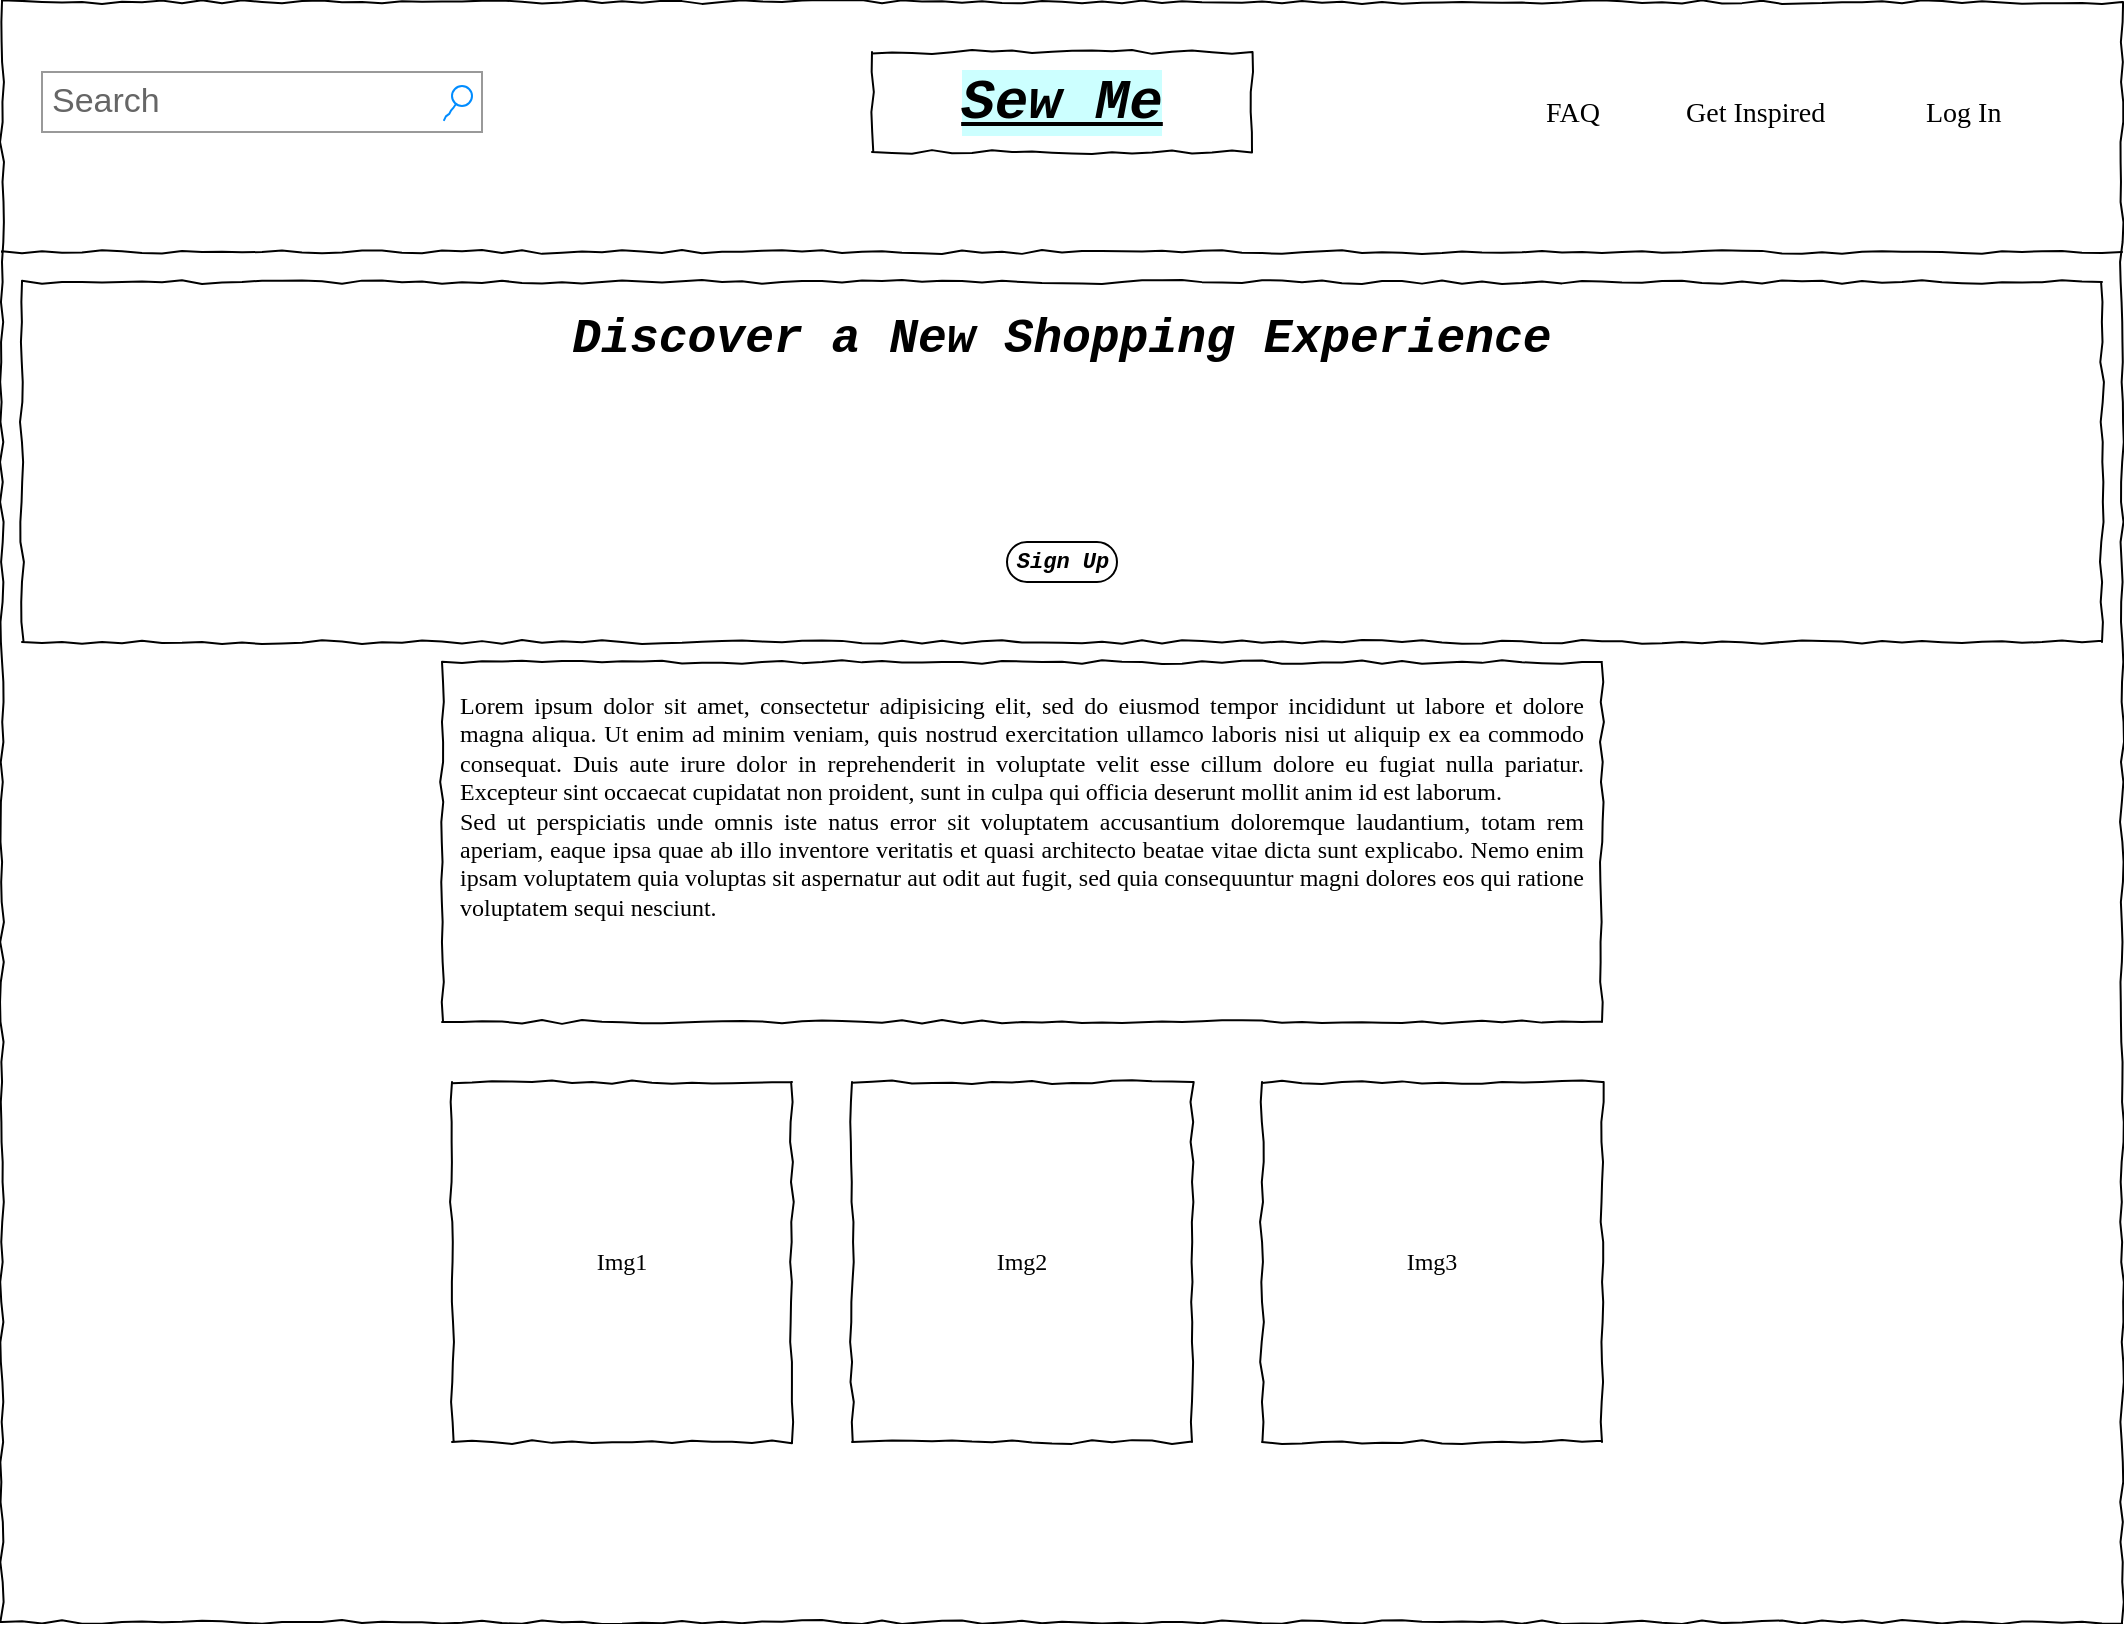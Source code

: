 <mxfile version="14.2.9" type="github" pages="4">
  <diagram id="ZF-j_Kfc-rWgUnqr_sys" name="Home-Page">
    <mxGraphModel dx="1186" dy="530" grid="1" gridSize="10" guides="1" tooltips="1" connect="1" arrows="1" fold="1" page="1" pageScale="1" pageWidth="850" pageHeight="1100" math="0" shadow="0">
      <root>
        <mxCell id="h0NclJYZKfTawZEcLkxr-0" />
        <mxCell id="h0NclJYZKfTawZEcLkxr-1" parent="h0NclJYZKfTawZEcLkxr-0" />
        <mxCell id="wjpB9X4ulBl3ossLOCH--38" value="" style="whiteSpace=wrap;html=1;rounded=0;shadow=0;labelBackgroundColor=none;strokeColor=#000000;strokeWidth=1;fillColor=none;fontFamily=Verdana;fontSize=12;fontColor=#000000;align=center;comic=1;" vertex="1" parent="h0NclJYZKfTawZEcLkxr-1">
          <mxGeometry x="30" y="30" width="1060" height="810" as="geometry" />
        </mxCell>
        <mxCell id="wjpB9X4ulBl3ossLOCH--39" value="Sew Me" style="whiteSpace=wrap;html=1;rounded=0;shadow=0;labelBackgroundColor=#CCFFFF;strokeWidth=1;fontFamily=Courier New;fontSize=28;align=center;comic=1;fontStyle=7" vertex="1" parent="h0NclJYZKfTawZEcLkxr-1">
          <mxGeometry x="465" y="55" width="190" height="50" as="geometry" />
        </mxCell>
        <mxCell id="wjpB9X4ulBl3ossLOCH--40" value="Search" style="strokeWidth=1;shadow=0;dashed=0;align=center;html=1;shape=mxgraph.mockup.forms.searchBox;strokeColor=#999999;mainText=;strokeColor2=#008cff;fontColor=#666666;fontSize=17;align=left;spacingLeft=3;rounded=0;labelBackgroundColor=none;comic=1;" vertex="1" parent="h0NclJYZKfTawZEcLkxr-1">
          <mxGeometry x="50" y="65" width="220" height="30" as="geometry" />
        </mxCell>
        <mxCell id="wjpB9X4ulBl3ossLOCH--41" value="Log In" style="text;html=1;points=[];align=left;verticalAlign=top;spacingTop=-4;fontSize=14;fontFamily=Verdana" vertex="1" parent="h0NclJYZKfTawZEcLkxr-1">
          <mxGeometry x="990" y="75" width="60" height="20" as="geometry" />
        </mxCell>
        <mxCell id="wjpB9X4ulBl3ossLOCH--42" value="Get Inspired" style="text;html=1;points=[];align=left;verticalAlign=top;spacingTop=-4;fontSize=14;fontFamily=Verdana" vertex="1" parent="h0NclJYZKfTawZEcLkxr-1">
          <mxGeometry x="870" y="75" width="60" height="20" as="geometry" />
        </mxCell>
        <mxCell id="wjpB9X4ulBl3ossLOCH--44" value="" style="line;strokeWidth=1;html=1;rounded=0;shadow=0;labelBackgroundColor=none;fillColor=none;fontFamily=Verdana;fontSize=14;fontColor=#000000;align=center;comic=1;" vertex="1" parent="h0NclJYZKfTawZEcLkxr-1">
          <mxGeometry x="30" y="150" width="1060" height="10" as="geometry" />
        </mxCell>
        <mxCell id="wjpB9X4ulBl3ossLOCH--50" value="&lt;div style=&quot;text-align: justify&quot;&gt;&lt;span&gt;Lorem ipsum dolor sit amet, consectetur adipisicing elit, sed do eiusmod tempor incididunt ut labore et dolore magna aliqua. Ut enim ad minim veniam, quis nostrud exercitation ullamco laboris nisi ut aliquip ex ea commodo consequat. Duis aute irure dolor in reprehenderit in voluptate velit esse cillum dolore eu fugiat nulla pariatur. Excepteur sint occaecat cupidatat non proident, sunt in culpa qui officia deserunt mollit anim id est laborum.&lt;/span&gt;&lt;/div&gt;&lt;div style=&quot;text-align: justify&quot;&gt;&lt;span&gt;Sed ut perspiciatis unde omnis iste natus error sit voluptatem accusantium doloremque laudantium, totam rem aperiam, eaque ipsa quae ab illo inventore veritatis et quasi architecto beatae vitae dicta sunt explicabo. Nemo enim ipsam voluptatem quia voluptas sit aspernatur aut odit aut fugit, sed quia consequuntur magni dolores eos qui ratione voluptatem sequi nesciunt.&amp;nbsp;&lt;/span&gt;&lt;/div&gt;" style="whiteSpace=wrap;html=1;rounded=0;shadow=0;labelBackgroundColor=none;strokeWidth=1;fillColor=none;fontFamily=Verdana;fontSize=12;align=center;verticalAlign=top;spacing=10;comic=1;" vertex="1" parent="h0NclJYZKfTawZEcLkxr-1">
          <mxGeometry x="250" y="360" width="580" height="180" as="geometry" />
        </mxCell>
        <mxCell id="wjpB9X4ulBl3ossLOCH--53" value="Img1" style="whiteSpace=wrap;html=1;rounded=0;shadow=0;labelBackgroundColor=none;strokeWidth=1;fillColor=none;fontFamily=Verdana;fontSize=12;align=center;comic=1;" vertex="1" parent="h0NclJYZKfTawZEcLkxr-1">
          <mxGeometry x="255" y="570" width="170" height="180" as="geometry" />
        </mxCell>
        <mxCell id="5ONEdWV0JbBe8F0KcMtm-0" value="&lt;div style=&quot;text-align: justify; font-size: 24px;&quot;&gt;Discover a New Shopping Experience&lt;/div&gt;" style="whiteSpace=wrap;html=1;rounded=0;shadow=0;labelBackgroundColor=none;strokeWidth=1;fillColor=none;fontFamily=Courier New;fontSize=24;align=center;verticalAlign=top;spacing=10;comic=1;fontStyle=3" vertex="1" parent="h0NclJYZKfTawZEcLkxr-1">
          <mxGeometry x="40" y="170" width="1040" height="180" as="geometry" />
        </mxCell>
        <mxCell id="5ONEdWV0JbBe8F0KcMtm-2" value="Sign Up" style="strokeWidth=1;shadow=0;dashed=0;align=center;html=1;shape=mxgraph.mockup.buttons.button;mainText=;buttonStyle=round;fontSize=11;fontStyle=3;whiteSpace=wrap;rounded=0;sketch=0;fontFamily=Courier New;" vertex="1" parent="h0NclJYZKfTawZEcLkxr-1">
          <mxGeometry x="532.5" y="300" width="55" height="20" as="geometry" />
        </mxCell>
        <mxCell id="5ONEdWV0JbBe8F0KcMtm-3" value="Img2" style="whiteSpace=wrap;html=1;rounded=0;shadow=0;labelBackgroundColor=none;strokeWidth=1;fillColor=none;fontFamily=Verdana;fontSize=12;align=center;comic=1;" vertex="1" parent="h0NclJYZKfTawZEcLkxr-1">
          <mxGeometry x="455" y="570" width="170" height="180" as="geometry" />
        </mxCell>
        <mxCell id="5ONEdWV0JbBe8F0KcMtm-4" value="Img3" style="whiteSpace=wrap;html=1;rounded=0;shadow=0;labelBackgroundColor=none;strokeWidth=1;fillColor=none;fontFamily=Verdana;fontSize=12;align=center;comic=1;" vertex="1" parent="h0NclJYZKfTawZEcLkxr-1">
          <mxGeometry x="660" y="570" width="170" height="180" as="geometry" />
        </mxCell>
        <mxCell id="5ONEdWV0JbBe8F0KcMtm-6" value="FAQ" style="text;html=1;points=[];align=left;verticalAlign=top;spacingTop=-4;fontSize=14;fontFamily=Verdana" vertex="1" parent="h0NclJYZKfTawZEcLkxr-1">
          <mxGeometry x="800" y="75" width="60" height="20" as="geometry" />
        </mxCell>
      </root>
    </mxGraphModel>
  </diagram>
  <diagram name="Tailor-Me" id="03018318-947c-dd8e-b7a3-06fadd420f32">
    <mxGraphModel dx="1186" dy="530" grid="1" gridSize="10" guides="1" tooltips="1" connect="1" arrows="1" fold="1" page="1" pageScale="1" pageWidth="1100" pageHeight="850" background="#ffffff" math="0" shadow="0">
      <root>
        <mxCell id="0" />
        <mxCell id="1" parent="0" />
        <mxCell id="677b7b8949515195-1" value="" style="whiteSpace=wrap;html=1;rounded=0;shadow=0;labelBackgroundColor=none;strokeColor=#000000;strokeWidth=1;fillColor=none;fontFamily=Verdana;fontSize=12;fontColor=#000000;align=center;comic=1;" parent="1" vertex="1">
          <mxGeometry x="20" y="20" width="1060" height="810" as="geometry" />
        </mxCell>
        <mxCell id="677b7b8949515195-2" value="Sew Me" style="whiteSpace=wrap;html=1;rounded=0;shadow=0;labelBackgroundColor=#CCFFFF;strokeWidth=1;fontFamily=Courier New;fontSize=28;align=center;comic=1;fontStyle=7" parent="1" vertex="1">
          <mxGeometry x="455" y="45" width="190" height="50" as="geometry" />
        </mxCell>
        <mxCell id="677b7b8949515195-3" value="Search" style="strokeWidth=1;shadow=0;dashed=0;align=center;html=1;shape=mxgraph.mockup.forms.searchBox;strokeColor=#999999;mainText=;strokeColor2=#008cff;fontColor=#666666;fontSize=17;align=left;spacingLeft=3;rounded=0;labelBackgroundColor=none;comic=1;" parent="1" vertex="1">
          <mxGeometry x="40" y="55" width="220" height="30" as="geometry" />
        </mxCell>
        <mxCell id="677b7b8949515195-6" value="Sign Up" style="text;html=1;points=[];align=left;verticalAlign=top;spacingTop=-4;fontSize=14;fontFamily=Verdana" parent="1" vertex="1">
          <mxGeometry x="960" y="65" width="60" height="20" as="geometry" />
        </mxCell>
        <mxCell id="677b7b8949515195-8" value="" style="whiteSpace=wrap;html=1;rounded=0;shadow=0;labelBackgroundColor=none;strokeWidth=1;fillColor=none;fontFamily=Verdana;fontSize=12;align=center;comic=1;" parent="1" vertex="1">
          <mxGeometry x="30" y="230" width="200" height="590" as="geometry" />
        </mxCell>
        <mxCell id="677b7b8949515195-9" value="" style="line;strokeWidth=1;html=1;rounded=0;shadow=0;labelBackgroundColor=none;fillColor=none;fontFamily=Verdana;fontSize=14;fontColor=#000000;align=center;comic=1;" parent="1" vertex="1">
          <mxGeometry x="20" y="140" width="1060" height="10" as="geometry" />
        </mxCell>
        <mxCell id="677b7b8949515195-10" value="" style="whiteSpace=wrap;html=1;rounded=0;shadow=0;labelBackgroundColor=none;strokeWidth=1;fillColor=none;fontFamily=Verdana;fontSize=12;align=center;comic=1;" parent="1" vertex="1">
          <mxGeometry x="30" y="160" width="1040" height="50" as="geometry" />
        </mxCell>
        <mxCell id="677b7b8949515195-11" value="Jacket" style="text;html=1;points=[];align=left;verticalAlign=top;spacingTop=-4;fontSize=14;fontFamily=Verdana" parent="1" vertex="1">
          <mxGeometry x="60" y="175" width="60" height="20" as="geometry" />
        </mxCell>
        <mxCell id="677b7b8949515195-12" value="Shirt" style="text;html=1;points=[];align=left;verticalAlign=top;spacingTop=-4;fontSize=14;fontFamily=Verdana" parent="1" vertex="1">
          <mxGeometry x="200" y="175" width="60" height="20" as="geometry" />
        </mxCell>
        <mxCell id="677b7b8949515195-13" value="Pants" style="text;html=1;points=[];align=left;verticalAlign=top;spacingTop=-4;fontSize=14;fontFamily=Verdana" parent="1" vertex="1">
          <mxGeometry x="350" y="175" width="60" height="20" as="geometry" />
        </mxCell>
        <mxCell id="677b7b8949515195-14" value="Skirt" style="text;html=1;points=[];align=left;verticalAlign=top;spacingTop=-4;fontSize=14;fontFamily=Verdana" parent="1" vertex="1">
          <mxGeometry x="510" y="175" width="60" height="20" as="geometry" />
        </mxCell>
        <mxCell id="677b7b8949515195-15" value="&lt;div style=&quot;text-align: justify&quot;&gt;&lt;span&gt;Lorem ipsum dolor sit amet, consectetur adipisicing elit, sed do eiusmod tempor incididunt ut labore et dolore magna aliqua. Ut enim ad minim veniam, quis nostrud exercitation ullamco laboris nisi ut aliquip ex ea commodo consequat. Duis aute irure dolor in reprehenderit in voluptate velit esse cillum dolore eu fugiat nulla pariatur. Excepteur sint occaecat cupidatat non proident, sunt in culpa qui officia deserunt mollit anim id est laborum.&lt;/span&gt;&lt;/div&gt;&lt;div style=&quot;text-align: justify&quot;&gt;&lt;span&gt;Sed ut perspiciatis unde omnis iste natus error sit voluptatem accusantium doloremque laudantium, totam rem aperiam, eaque ipsa quae ab illo inventore veritatis et quasi architecto beatae vitae dicta sunt explicabo. Nemo enim ipsam voluptatem quia voluptas sit aspernatur aut odit aut fugit, sed quia consequuntur magni dolores eos qui ratione voluptatem sequi nesciunt.&amp;nbsp;&lt;/span&gt;&lt;/div&gt;" style="whiteSpace=wrap;html=1;rounded=0;shadow=0;labelBackgroundColor=none;strokeWidth=1;fillColor=none;fontFamily=Verdana;fontSize=12;align=center;verticalAlign=top;spacing=10;comic=1;" parent="1" vertex="1">
          <mxGeometry x="250" y="640" width="580" height="180" as="geometry" />
        </mxCell>
        <mxCell id="677b7b8949515195-16" value="" style="shape=umlActor;verticalLabelPosition=bottom;verticalAlign=top;html=1;outlineConnect=0;shadow=0;dashed=0;fontFamily=Verdana;fontSize=14;fontColor=#000000;align=center;strokeColor=#999999;strokeWidth=1;fillColor=#ffffff;comic=1;" parent="1" vertex="1">
          <mxGeometry x="425" y="265" width="220" height="330" as="geometry" />
        </mxCell>
        <mxCell id="677b7b8949515195-25" value="" style="whiteSpace=wrap;html=1;rounded=0;shadow=0;labelBackgroundColor=none;strokeWidth=1;fillColor=none;fontFamily=Verdana;fontSize=12;align=center;comic=1;" parent="1" vertex="1">
          <mxGeometry x="840" y="230" width="230" height="400" as="geometry" />
        </mxCell>
        <mxCell id="677b7b8949515195-26" value="" style="whiteSpace=wrap;html=1;rounded=0;shadow=0;labelBackgroundColor=none;strokeWidth=1;fillColor=none;fontFamily=Verdana;fontSize=12;align=center;comic=1;" parent="1" vertex="1">
          <mxGeometry x="840" y="640" width="230" height="180" as="geometry" />
        </mxCell>
        <mxCell id="677b7b8949515195-27" value="Pattern" style="text;html=1;points=[];align=left;verticalAlign=top;spacingTop=-4;fontSize=14;fontFamily=Courier New;fontStyle=3" parent="1" vertex="1">
          <mxGeometry x="40" y="250" width="170" height="20" as="geometry" />
        </mxCell>
        <mxCell id="677b7b8949515195-28" value="Pattern Description 1" style="text;html=1;points=[];align=left;verticalAlign=top;spacingTop=-4;fontSize=14;fontFamily=Courier New;fontStyle=2" parent="1" vertex="1">
          <mxGeometry x="40" y="286" width="170" height="20" as="geometry" />
        </mxCell>
        <mxCell id="677b7b8949515195-29" value="Pattern Description 2" style="text;html=1;points=[];align=left;verticalAlign=top;spacingTop=-4;fontSize=14;fontFamily=Courier New;fontStyle=2" parent="1" vertex="1">
          <mxGeometry x="40" y="321" width="170" height="20" as="geometry" />
        </mxCell>
        <mxCell id="677b7b8949515195-30" value="Pattern Description 3" style="text;html=1;points=[];align=left;verticalAlign=top;spacingTop=-4;fontSize=14;fontFamily=Courier New;fontStyle=2" parent="1" vertex="1">
          <mxGeometry x="40" y="357" width="170" height="20" as="geometry" />
        </mxCell>
        <mxCell id="677b7b8949515195-31" value="Pattern Description 6" style="text;html=1;points=[];align=left;verticalAlign=top;spacingTop=-4;fontSize=14;fontFamily=Courier New;fontStyle=2" parent="1" vertex="1">
          <mxGeometry x="40" y="464" width="170" height="20" as="geometry" />
        </mxCell>
        <mxCell id="677b7b8949515195-32" value="Pattern Description 7" style="text;html=1;points=[];align=left;verticalAlign=top;spacingTop=-4;fontSize=14;fontFamily=Courier New;fontStyle=2" parent="1" vertex="1">
          <mxGeometry x="40" y="500" width="170" height="20" as="geometry" />
        </mxCell>
        <mxCell id="677b7b8949515195-33" value="Pattern Description 8" style="text;html=1;points=[];align=left;verticalAlign=top;spacingTop=-4;fontSize=14;fontFamily=Courier New;fontStyle=2" parent="1" vertex="1">
          <mxGeometry x="40" y="536" width="170" height="20" as="geometry" />
        </mxCell>
        <mxCell id="677b7b8949515195-34" value="Pattern Description 9" style="text;html=1;points=[];align=left;verticalAlign=top;spacingTop=-4;fontSize=14;fontFamily=Courier New;fontStyle=2" parent="1" vertex="1">
          <mxGeometry x="40" y="571" width="170" height="20" as="geometry" />
        </mxCell>
        <mxCell id="677b7b8949515195-35" value="Pattern Description 10" style="text;html=1;points=[];align=left;verticalAlign=top;spacingTop=-4;fontSize=14;fontFamily=Courier New;fontStyle=2" parent="1" vertex="1">
          <mxGeometry x="40" y="607" width="170" height="20" as="geometry" />
        </mxCell>
        <mxCell id="677b7b8949515195-39" value="Pattern Description 4" style="text;html=1;points=[];align=left;verticalAlign=top;spacingTop=-4;fontSize=14;fontFamily=Courier New;fontStyle=2" parent="1" vertex="1">
          <mxGeometry x="40" y="393" width="170" height="20" as="geometry" />
        </mxCell>
        <mxCell id="677b7b8949515195-40" value="Pattern Description 5" style="text;html=1;points=[];align=left;verticalAlign=top;spacingTop=-4;fontSize=14;fontFamily=Courier New;fontStyle=2" parent="1" vertex="1">
          <mxGeometry x="40" y="429" width="170" height="20" as="geometry" />
        </mxCell>
        <mxCell id="677b7b8949515195-42" value="External Links" style="text;html=1;points=[];align=left;verticalAlign=top;spacingTop=-4;fontSize=14;fontFamily=Verdana" parent="1" vertex="1">
          <mxGeometry x="860" y="653" width="170" height="20" as="geometry" />
        </mxCell>
        <mxCell id="677b7b8949515195-44" value="Fabric" style="text;html=1;points=[];align=left;verticalAlign=top;spacingTop=-4;fontSize=14;fontFamily=Courier New;fontStyle=3" parent="1" vertex="1">
          <mxGeometry x="860" y="250" width="170" height="20" as="geometry" />
        </mxCell>
        <mxCell id="677b7b8949515195-45" value="Fabric Description 1" style="text;html=1;points=[];align=left;verticalAlign=top;spacingTop=-4;fontSize=14;fontFamily=Courier New;fontStyle=2" parent="1" vertex="1">
          <mxGeometry x="860" y="285" width="170" height="20" as="geometry" />
        </mxCell>
        <mxCell id="677b7b8949515195-46" value="Fabric Description 2" style="text;html=1;points=[];align=left;verticalAlign=middle;spacingTop=-4;fontSize=14;fontFamily=Courier New;fontStyle=2" parent="1" vertex="1">
          <mxGeometry x="860" y="330" width="170" height="20" as="geometry" />
        </mxCell>
        <mxCell id="677b7b8949515195-47" value="Fabric Description 3" style="text;html=1;points=[];align=left;verticalAlign=top;spacingTop=-4;fontSize=14;fontFamily=Courier New;fontStyle=2" parent="1" vertex="1">
          <mxGeometry x="860" y="370" width="170" height="20" as="geometry" />
        </mxCell>
        <mxCell id="677b7b8949515195-48" value="Fabric Description 4" style="text;html=1;points=[];align=left;verticalAlign=top;spacingTop=-4;fontSize=14;fontFamily=Courier New;fontStyle=2" parent="1" vertex="1">
          <mxGeometry x="860" y="405" width="170" height="20" as="geometry" />
        </mxCell>
        <mxCell id="677b7b8949515195-49" value="Fabric Description 5" style="text;html=1;points=[];align=left;verticalAlign=top;spacingTop=-4;fontSize=14;fontFamily=Courier New;fontStyle=2" parent="1" vertex="1">
          <mxGeometry x="860" y="449" width="170" height="20" as="geometry" />
        </mxCell>
        <mxCell id="9mEfQK3KUCxlQ8aSokPq-3" value="Dress" style="text;html=1;points=[];align=left;verticalAlign=top;spacingTop=-4;fontSize=14;fontFamily=Verdana" vertex="1" parent="1">
          <mxGeometry x="680" y="175" width="60" height="20" as="geometry" />
        </mxCell>
        <mxCell id="9mEfQK3KUCxlQ8aSokPq-4" value="Coat" style="text;html=1;points=[];align=left;verticalAlign=top;spacingTop=-4;fontSize=14;fontFamily=Verdana" vertex="1" parent="1">
          <mxGeometry x="850" y="175" width="60" height="20" as="geometry" />
        </mxCell>
        <mxCell id="9mEfQK3KUCxlQ8aSokPq-5" value="Suit" style="text;html=1;points=[];align=left;verticalAlign=top;spacingTop=-4;fontSize=14;fontFamily=Verdana" vertex="1" parent="1">
          <mxGeometry x="980" y="175" width="60" height="20" as="geometry" />
        </mxCell>
        <mxCell id="XMO0qLx3HE3vHJtWGLaU-1" value="" style="verticalLabelPosition=bottom;shadow=0;dashed=0;align=center;html=1;verticalAlign=top;strokeWidth=1;shape=mxgraph.mockup.misc.shoppingCart;strokeColor=#999999;rounded=0;sketch=0;fillColor=#21C0A5;fontColor=#5C5C5C;" vertex="1" parent="1">
          <mxGeometry x="800" y="65" width="20" height="20" as="geometry" />
        </mxCell>
        <mxCell id="NotRTZcVEE9be6VRe8nx-1" value="" style="verticalLabelPosition=bottom;shadow=0;dashed=0;align=center;html=1;verticalAlign=top;strokeWidth=1;shape=mxgraph.mockup.containers.userFemale;strokeColor2=#008cff;rounded=0;sketch=0;" vertex="1" parent="1">
          <mxGeometry x="880" y="45" width="50" height="50" as="geometry" />
        </mxCell>
      </root>
    </mxGraphModel>
  </diagram>
  <diagram id="qUBOpCEq9h2B_eSwjFIW" name="Add-To-Cart">
    <mxGraphModel dx="1186" dy="530" grid="1" gridSize="10" guides="1" tooltips="1" connect="1" arrows="1" fold="1" page="1" pageScale="1" pageWidth="850" pageHeight="1100" math="0" shadow="0">
      <root>
        <mxCell id="qmzfm-Hbsrc31AAW3Ivz-0" />
        <mxCell id="qmzfm-Hbsrc31AAW3Ivz-1" parent="qmzfm-Hbsrc31AAW3Ivz-0" />
        <mxCell id="-jwKYOR1kxbknsJQBqWC-0" value="" style="whiteSpace=wrap;html=1;rounded=0;shadow=0;labelBackgroundColor=none;strokeColor=#000000;strokeWidth=1;fillColor=none;fontFamily=Verdana;fontSize=12;fontColor=#000000;align=center;comic=1;" vertex="1" parent="qmzfm-Hbsrc31AAW3Ivz-1">
          <mxGeometry x="20" y="30" width="1060" height="810" as="geometry" />
        </mxCell>
        <mxCell id="-jwKYOR1kxbknsJQBqWC-1" value="Sew Me" style="whiteSpace=wrap;html=1;rounded=0;shadow=0;labelBackgroundColor=none;strokeWidth=1;fontFamily=Courier New;fontSize=28;align=center;comic=1;fontStyle=7;fillColor=#b0e3e6;strokeColor=#0e8088;" vertex="1" parent="qmzfm-Hbsrc31AAW3Ivz-1">
          <mxGeometry x="455" y="45" width="190" height="50" as="geometry" />
        </mxCell>
        <mxCell id="-jwKYOR1kxbknsJQBqWC-2" value="Search" style="strokeWidth=1;shadow=0;dashed=0;align=center;html=1;shape=mxgraph.mockup.forms.searchBox;strokeColor=#999999;mainText=;strokeColor2=#008cff;fontColor=#666666;fontSize=17;align=left;spacingLeft=3;rounded=0;labelBackgroundColor=none;comic=1;" vertex="1" parent="qmzfm-Hbsrc31AAW3Ivz-1">
          <mxGeometry x="40" y="55" width="220" height="30" as="geometry" />
        </mxCell>
        <mxCell id="-jwKYOR1kxbknsJQBqWC-3" value="Sign Up" style="text;html=1;points=[];align=left;verticalAlign=top;spacingTop=-4;fontSize=14;fontFamily=Verdana" vertex="1" parent="qmzfm-Hbsrc31AAW3Ivz-1">
          <mxGeometry x="960" y="65" width="60" height="20" as="geometry" />
        </mxCell>
        <mxCell id="-jwKYOR1kxbknsJQBqWC-5" value="" style="line;strokeWidth=1;html=1;rounded=0;shadow=0;labelBackgroundColor=none;fillColor=none;fontFamily=Verdana;fontSize=14;fontColor=#000000;align=center;comic=1;" vertex="1" parent="qmzfm-Hbsrc31AAW3Ivz-1">
          <mxGeometry x="20" y="140" width="1060" height="10" as="geometry" />
        </mxCell>
        <mxCell id="-jwKYOR1kxbknsJQBqWC-6" value="" style="whiteSpace=wrap;html=1;rounded=0;shadow=0;labelBackgroundColor=none;strokeWidth=1;fillColor=none;fontFamily=Verdana;fontSize=12;align=center;comic=1;" vertex="1" parent="qmzfm-Hbsrc31AAW3Ivz-1">
          <mxGeometry x="30" y="160" width="1040" height="50" as="geometry" />
        </mxCell>
        <mxCell id="-jwKYOR1kxbknsJQBqWC-7" value="Jacket" style="text;html=1;points=[];align=left;verticalAlign=top;spacingTop=-4;fontSize=14;fontFamily=Verdana" vertex="1" parent="qmzfm-Hbsrc31AAW3Ivz-1">
          <mxGeometry x="60" y="175" width="60" height="20" as="geometry" />
        </mxCell>
        <mxCell id="-jwKYOR1kxbknsJQBqWC-8" value="Shirt" style="text;html=1;points=[];align=left;verticalAlign=top;spacingTop=-4;fontSize=14;fontFamily=Verdana" vertex="1" parent="qmzfm-Hbsrc31AAW3Ivz-1">
          <mxGeometry x="200" y="175" width="60" height="20" as="geometry" />
        </mxCell>
        <mxCell id="-jwKYOR1kxbknsJQBqWC-9" value="Pants" style="text;html=1;points=[];align=left;verticalAlign=top;spacingTop=-4;fontSize=14;fontFamily=Verdana" vertex="1" parent="qmzfm-Hbsrc31AAW3Ivz-1">
          <mxGeometry x="350" y="175" width="60" height="20" as="geometry" />
        </mxCell>
        <mxCell id="-jwKYOR1kxbknsJQBqWC-10" value="Skirt" style="text;html=1;points=[];align=left;verticalAlign=top;spacingTop=-4;fontSize=14;fontFamily=Verdana" vertex="1" parent="qmzfm-Hbsrc31AAW3Ivz-1">
          <mxGeometry x="510" y="175" width="60" height="20" as="geometry" />
        </mxCell>
        <mxCell id="-jwKYOR1kxbknsJQBqWC-11" value="&lt;div&gt;&lt;br&gt;&lt;/div&gt;" style="whiteSpace=wrap;html=1;rounded=0;shadow=0;labelBackgroundColor=none;strokeWidth=1;fillColor=none;fontFamily=Verdana;fontSize=12;align=left;verticalAlign=top;spacing=10;comic=1;" vertex="1" parent="qmzfm-Hbsrc31AAW3Ivz-1">
          <mxGeometry x="120" y="290" width="580" height="180" as="geometry" />
        </mxCell>
        <mxCell id="-jwKYOR1kxbknsJQBqWC-13" value="" style="whiteSpace=wrap;html=1;rounded=0;shadow=0;labelBackgroundColor=none;strokeWidth=1;fillColor=none;fontFamily=Verdana;fontSize=12;align=center;comic=1;" vertex="1" parent="qmzfm-Hbsrc31AAW3Ivz-1">
          <mxGeometry x="730" y="240" width="230" height="400" as="geometry" />
        </mxCell>
        <mxCell id="-jwKYOR1kxbknsJQBqWC-27" value="Order Summary" style="text;html=1;points=[];align=left;verticalAlign=top;spacingTop=-4;fontSize=14;fontFamily=Courier New;fontStyle=3" vertex="1" parent="qmzfm-Hbsrc31AAW3Ivz-1">
          <mxGeometry x="760" y="260" width="170" height="20" as="geometry" />
        </mxCell>
        <mxCell id="-jwKYOR1kxbknsJQBqWC-28" value="Subtotal&amp;nbsp; &amp;nbsp; &amp;nbsp;$55.55" style="text;html=1;points=[];align=left;verticalAlign=top;spacingTop=-4;fontSize=14;fontFamily=Courier New;fontStyle=2" vertex="1" parent="qmzfm-Hbsrc31AAW3Ivz-1">
          <mxGeometry x="750" y="295" width="170" height="20" as="geometry" />
        </mxCell>
        <mxCell id="-jwKYOR1kxbknsJQBqWC-29" value="Shipping&amp;nbsp; &amp;nbsp; &amp;nbsp; TBD" style="text;html=1;points=[];align=left;verticalAlign=middle;spacingTop=-4;fontSize=14;fontFamily=Courier New;fontStyle=2" vertex="1" parent="qmzfm-Hbsrc31AAW3Ivz-1">
          <mxGeometry x="750" y="325" width="170" height="20" as="geometry" />
        </mxCell>
        <mxCell id="-jwKYOR1kxbknsJQBqWC-30" value="Tax&amp;nbsp; &amp;nbsp; &amp;nbsp; &amp;nbsp; &amp;nbsp; &amp;nbsp;TBD" style="text;html=1;points=[];align=left;verticalAlign=top;spacingTop=-4;fontSize=14;fontFamily=Courier New;fontStyle=2" vertex="1" parent="qmzfm-Hbsrc31AAW3Ivz-1">
          <mxGeometry x="750" y="370" width="170" height="20" as="geometry" />
        </mxCell>
        <mxCell id="-jwKYOR1kxbknsJQBqWC-31" value="Estimated Total $55.55" style="text;html=1;points=[];align=left;verticalAlign=top;spacingTop=-4;fontSize=14;fontFamily=Courier New;fontStyle=3" vertex="1" parent="qmzfm-Hbsrc31AAW3Ivz-1">
          <mxGeometry x="750" y="420" width="170" height="20" as="geometry" />
        </mxCell>
        <mxCell id="-jwKYOR1kxbknsJQBqWC-33" value="Dress" style="text;html=1;points=[];align=left;verticalAlign=top;spacingTop=-4;fontSize=14;fontFamily=Verdana" vertex="1" parent="qmzfm-Hbsrc31AAW3Ivz-1">
          <mxGeometry x="680" y="175" width="60" height="20" as="geometry" />
        </mxCell>
        <mxCell id="-jwKYOR1kxbknsJQBqWC-34" value="Coat" style="text;html=1;points=[];align=left;verticalAlign=top;spacingTop=-4;fontSize=14;fontFamily=Verdana" vertex="1" parent="qmzfm-Hbsrc31AAW3Ivz-1">
          <mxGeometry x="850" y="175" width="60" height="20" as="geometry" />
        </mxCell>
        <mxCell id="-jwKYOR1kxbknsJQBqWC-35" value="Suit" style="text;html=1;points=[];align=left;verticalAlign=top;spacingTop=-4;fontSize=14;fontFamily=Verdana" vertex="1" parent="qmzfm-Hbsrc31AAW3Ivz-1">
          <mxGeometry x="980" y="175" width="60" height="20" as="geometry" />
        </mxCell>
        <mxCell id="-jwKYOR1kxbknsJQBqWC-36" value="" style="verticalLabelPosition=bottom;shadow=0;dashed=0;align=center;html=1;verticalAlign=top;strokeWidth=1;shape=mxgraph.mockup.misc.shoppingCart;strokeColor=#999999;rounded=0;sketch=0;fillColor=#21C0A5;fontColor=#5C5C5C;" vertex="1" parent="qmzfm-Hbsrc31AAW3Ivz-1">
          <mxGeometry x="800" y="65" width="20" height="20" as="geometry" />
        </mxCell>
        <mxCell id="-jwKYOR1kxbknsJQBqWC-37" value="" style="verticalLabelPosition=bottom;shadow=0;dashed=0;align=center;html=1;verticalAlign=top;strokeWidth=1;shape=mxgraph.mockup.containers.userFemale;strokeColor2=#008cff;rounded=0;sketch=0;" vertex="1" parent="qmzfm-Hbsrc31AAW3Ivz-1">
          <mxGeometry x="880" y="45" width="50" height="50" as="geometry" />
        </mxCell>
        <mxCell id="-jwKYOR1kxbknsJQBqWC-39" value="" style="line;strokeWidth=2;html=1;rounded=0;sketch=0;fillColor=#21C0A5;fontFamily=Courier New;fontSize=24;fontColor=#5C5C5C;" vertex="1" parent="qmzfm-Hbsrc31AAW3Ivz-1">
          <mxGeometry x="730" y="400" width="210" height="10" as="geometry" />
        </mxCell>
        <mxCell id="-jwKYOR1kxbknsJQBqWC-43" value="Check Out" style="strokeWidth=1;shadow=0;dashed=0;align=center;html=1;shape=mxgraph.mockup.buttons.button;mainText=;buttonStyle=round;fontSize=15;fontStyle=2;whiteSpace=wrap;rounded=0;sketch=0;fontFamily=Courier New;labelBackgroundColor=none;labelBorderColor=none;fillColor=#b0e3e6;strokeColor=#0e8088;" vertex="1" parent="qmzfm-Hbsrc31AAW3Ivz-1">
          <mxGeometry x="800" y="450" width="90" height="30" as="geometry" />
        </mxCell>
        <mxCell id="-jwKYOR1kxbknsJQBqWC-45" value="Actor" style="shape=umlActor;verticalLabelPosition=bottom;verticalAlign=top;html=1;outlineConnect=0;rounded=0;labelBackgroundColor=none;sketch=0;strokeColor=#006658;fillColor=#21C0A5;fontFamily=Courier New;fontSize=15;fontColor=#000000;" vertex="1" parent="qmzfm-Hbsrc31AAW3Ivz-1">
          <mxGeometry x="160" y="325" width="40" height="80" as="geometry" />
        </mxCell>
        <mxCell id="-jwKYOR1kxbknsJQBqWC-47" value="Pattern Description&lt;br&gt;Pattern and Fabric Measurements&lt;br&gt;" style="rounded=0;whiteSpace=wrap;html=1;labelBackgroundColor=none;sketch=0;fontFamily=Courier New;fontSize=15;align=left;" vertex="1" parent="qmzfm-Hbsrc31AAW3Ivz-1">
          <mxGeometry x="240" y="315" width="200" height="110" as="geometry" />
        </mxCell>
        <mxCell id="-jwKYOR1kxbknsJQBqWC-48" value="Cost for Garment&lt;br&gt;Quantity&lt;br&gt;Remove Button" style="rounded=0;whiteSpace=wrap;html=1;labelBackgroundColor=none;sketch=0;fontFamily=Courier New;fontSize=15;align=left;" vertex="1" parent="qmzfm-Hbsrc31AAW3Ivz-1">
          <mxGeometry x="480" y="315" width="200" height="110" as="geometry" />
        </mxCell>
        <mxCell id="-jwKYOR1kxbknsJQBqWC-49" value="Shopping Bag(count)&amp;nbsp;&amp;nbsp;" style="text;html=1;points=[];align=left;verticalAlign=top;spacingTop=-4;fontSize=18;fontFamily=Courier New;fontStyle=3" vertex="1" parent="qmzfm-Hbsrc31AAW3Ivz-1">
          <mxGeometry x="120" y="240" width="170" height="20" as="geometry" />
        </mxCell>
        <mxCell id="-jwKYOR1kxbknsJQBqWC-51" value="Continue Shopping" style="text;html=1;points=[];align=left;verticalAlign=top;spacingTop=-4;fontSize=18;fontFamily=Courier New;fontStyle=7" vertex="1" parent="qmzfm-Hbsrc31AAW3Ivz-1">
          <mxGeometry x="465" y="240" width="170" height="20" as="geometry" />
        </mxCell>
      </root>
    </mxGraphModel>
  </diagram>
  <diagram id="_bQSepzio86vJcS5kosx" name="Modals">
    <mxGraphModel dx="1186" dy="530" grid="1" gridSize="10" guides="1" tooltips="1" connect="1" arrows="1" fold="1" page="1" pageScale="1" pageWidth="850" pageHeight="1100" math="0" shadow="0">
      <root>
        <mxCell id="qqC77D9MIyHtrP8EM1w5-0" />
        <mxCell id="qqC77D9MIyHtrP8EM1w5-1" parent="qqC77D9MIyHtrP8EM1w5-0" />
        <mxCell id="qqC77D9MIyHtrP8EM1w5-2" value="&lt;meta charset=&quot;utf-8&quot;&gt;&lt;span style=&quot;&quot;&gt;&lt;/span&gt;" style="text;whiteSpace=wrap;html=1;fontSize=18;fontFamily=Courier New;" vertex="1" parent="qqC77D9MIyHtrP8EM1w5-1">
          <mxGeometry x="440" y="80" width="30" height="20" as="geometry" />
        </mxCell>
        <mxCell id="qqC77D9MIyHtrP8EM1w5-3" value="" style="whiteSpace=wrap;html=1;rounded=0;sketch=0;" vertex="1" parent="qqC77D9MIyHtrP8EM1w5-1">
          <mxGeometry x="32.5" y="50" width="760" height="290" as="geometry" />
        </mxCell>
        <mxCell id="qqC77D9MIyHtrP8EM1w5-6" value="Sign Up" style="text;html=1;strokeColor=none;fillColor=none;align=center;verticalAlign=middle;whiteSpace=wrap;rounded=0;sketch=0;" vertex="1" parent="qqC77D9MIyHtrP8EM1w5-1">
          <mxGeometry x="60" y="60" width="80" height="20" as="geometry" />
        </mxCell>
        <mxCell id="qqC77D9MIyHtrP8EM1w5-7" value="" style="line;strokeWidth=2;html=1;rounded=0;sketch=0;" vertex="1" parent="qqC77D9MIyHtrP8EM1w5-1">
          <mxGeometry x="45" y="80" width="735" height="10" as="geometry" />
        </mxCell>
        <mxCell id="qqC77D9MIyHtrP8EM1w5-8" value="Confirm Password" style="rounded=0;whiteSpace=wrap;html=1;sketch=0;" vertex="1" parent="qqC77D9MIyHtrP8EM1w5-1">
          <mxGeometry x="250" y="250" width="370" height="20" as="geometry" />
        </mxCell>
        <mxCell id="qqC77D9MIyHtrP8EM1w5-9" value="Password" style="rounded=0;whiteSpace=wrap;html=1;sketch=0;" vertex="1" parent="qqC77D9MIyHtrP8EM1w5-1">
          <mxGeometry x="250" y="200" width="370" height="20" as="geometry" />
        </mxCell>
        <mxCell id="qqC77D9MIyHtrP8EM1w5-10" value="Email" style="rounded=0;whiteSpace=wrap;html=1;sketch=0;" vertex="1" parent="qqC77D9MIyHtrP8EM1w5-1">
          <mxGeometry x="250" y="150" width="370" height="20" as="geometry" />
        </mxCell>
        <mxCell id="qqC77D9MIyHtrP8EM1w5-11" value="Username" style="rounded=0;whiteSpace=wrap;html=1;sketch=0;" vertex="1" parent="qqC77D9MIyHtrP8EM1w5-1">
          <mxGeometry x="250" y="100" width="370" height="20" as="geometry" />
        </mxCell>
        <mxCell id="qqC77D9MIyHtrP8EM1w5-16" value="&lt;font style=&quot;font-size: 14px;&quot; face=&quot;Courier New&quot;&gt;Continue&lt;/font&gt;" style="strokeWidth=1;shadow=0;dashed=0;align=center;html=1;shape=mxgraph.mockup.buttons.button;mainText=;buttonStyle=round;fontSize=17;fontStyle=1;whiteSpace=wrap;rounded=0;sketch=0;labelBackgroundColor=none;fillColor=#b0e3e6;strokeColor=#0e8088;" vertex="1" parent="qqC77D9MIyHtrP8EM1w5-1">
          <mxGeometry x="700" y="280" width="80" height="30" as="geometry" />
        </mxCell>
        <mxCell id="qqC77D9MIyHtrP8EM1w5-18" value="&lt;meta charset=&quot;utf-8&quot;&gt;&lt;span style=&quot;&quot;&gt;&lt;/span&gt;" style="text;whiteSpace=wrap;html=1;fontSize=18;fontFamily=Courier New;" vertex="1" parent="qqC77D9MIyHtrP8EM1w5-1">
          <mxGeometry x="447.5" y="430" width="30" height="20" as="geometry" />
        </mxCell>
        <mxCell id="qqC77D9MIyHtrP8EM1w5-19" value="" style="whiteSpace=wrap;html=1;rounded=0;sketch=0;" vertex="1" parent="qqC77D9MIyHtrP8EM1w5-1">
          <mxGeometry x="40" y="400" width="760" height="290" as="geometry" />
        </mxCell>
        <mxCell id="qqC77D9MIyHtrP8EM1w5-20" value="Address" style="text;html=1;strokeColor=none;fillColor=none;align=center;verticalAlign=middle;whiteSpace=wrap;rounded=0;sketch=0;" vertex="1" parent="qqC77D9MIyHtrP8EM1w5-1">
          <mxGeometry x="67.5" y="410" width="80" height="20" as="geometry" />
        </mxCell>
        <mxCell id="qqC77D9MIyHtrP8EM1w5-21" value="" style="line;strokeWidth=2;html=1;rounded=0;sketch=0;" vertex="1" parent="qqC77D9MIyHtrP8EM1w5-1">
          <mxGeometry x="52.5" y="430" width="735" height="10" as="geometry" />
        </mxCell>
        <mxCell id="qqC77D9MIyHtrP8EM1w5-22" value="City" style="rounded=0;whiteSpace=wrap;html=1;sketch=0;" vertex="1" parent="qqC77D9MIyHtrP8EM1w5-1">
          <mxGeometry x="257.5" y="550" width="162.5" height="20" as="geometry" />
        </mxCell>
        <mxCell id="qqC77D9MIyHtrP8EM1w5-23" value="State Province" style="rounded=0;whiteSpace=wrap;html=1;sketch=0;" vertex="1" parent="qqC77D9MIyHtrP8EM1w5-1">
          <mxGeometry x="465" y="550" width="162.5" height="20" as="geometry" />
        </mxCell>
        <mxCell id="qqC77D9MIyHtrP8EM1w5-24" value="Street Address 2" style="rounded=0;whiteSpace=wrap;html=1;sketch=0;" vertex="1" parent="qqC77D9MIyHtrP8EM1w5-1">
          <mxGeometry x="257.5" y="500" width="370" height="20" as="geometry" />
        </mxCell>
        <mxCell id="qqC77D9MIyHtrP8EM1w5-25" value="Street Address" style="rounded=0;whiteSpace=wrap;html=1;sketch=0;" vertex="1" parent="qqC77D9MIyHtrP8EM1w5-1">
          <mxGeometry x="257.5" y="450" width="370" height="20" as="geometry" />
        </mxCell>
        <mxCell id="qqC77D9MIyHtrP8EM1w5-26" value="&lt;font style=&quot;font-size: 14px;&quot; face=&quot;Courier New&quot;&gt;Continue&lt;/font&gt;" style="strokeWidth=1;shadow=0;dashed=0;align=center;html=1;shape=mxgraph.mockup.buttons.button;mainText=;buttonStyle=round;fontSize=17;fontStyle=1;whiteSpace=wrap;rounded=0;sketch=0;labelBackgroundColor=none;fillColor=#b0e3e6;strokeColor=#0e8088;" vertex="1" parent="qqC77D9MIyHtrP8EM1w5-1">
          <mxGeometry x="707.5" y="630" width="80" height="30" as="geometry" />
        </mxCell>
        <mxCell id="qqC77D9MIyHtrP8EM1w5-27" value="&lt;meta charset=&quot;utf-8&quot;&gt;&lt;span style=&quot;&quot;&gt;&lt;/span&gt;" style="text;whiteSpace=wrap;html=1;fontSize=18;fontFamily=Courier New;" vertex="1" parent="qqC77D9MIyHtrP8EM1w5-1">
          <mxGeometry x="447.5" y="790" width="30" height="20" as="geometry" />
        </mxCell>
        <mxCell id="qqC77D9MIyHtrP8EM1w5-28" value="" style="whiteSpace=wrap;html=1;rounded=0;sketch=0;" vertex="1" parent="qqC77D9MIyHtrP8EM1w5-1">
          <mxGeometry x="40" y="760" width="760" height="290" as="geometry" />
        </mxCell>
        <mxCell id="qqC77D9MIyHtrP8EM1w5-29" value="Measurements" style="text;html=1;strokeColor=none;fillColor=none;align=center;verticalAlign=middle;whiteSpace=wrap;rounded=0;sketch=0;" vertex="1" parent="qqC77D9MIyHtrP8EM1w5-1">
          <mxGeometry x="67.5" y="770" width="80" height="20" as="geometry" />
        </mxCell>
        <mxCell id="qqC77D9MIyHtrP8EM1w5-30" value="" style="line;strokeWidth=2;html=1;rounded=0;sketch=0;" vertex="1" parent="qqC77D9MIyHtrP8EM1w5-1">
          <mxGeometry x="52.5" y="790" width="735" height="10" as="geometry" />
        </mxCell>
        <mxCell id="qqC77D9MIyHtrP8EM1w5-34" value="Chest" style="rounded=0;whiteSpace=wrap;html=1;sketch=0;" vertex="1" parent="qqC77D9MIyHtrP8EM1w5-1">
          <mxGeometry x="67.5" y="810" width="335" height="20" as="geometry" />
        </mxCell>
        <mxCell id="qqC77D9MIyHtrP8EM1w5-35" value="&lt;font style=&quot;font-size: 14px;&quot; face=&quot;Courier New&quot;&gt;Continue&lt;/font&gt;" style="strokeWidth=1;shadow=0;dashed=0;align=center;html=1;shape=mxgraph.mockup.buttons.button;mainText=;buttonStyle=round;fontSize=17;fontStyle=1;whiteSpace=wrap;rounded=0;sketch=0;labelBackgroundColor=none;fillColor=#b0e3e6;strokeColor=#0e8088;" vertex="1" parent="qqC77D9MIyHtrP8EM1w5-1">
          <mxGeometry x="707.5" y="990" width="80" height="30" as="geometry" />
        </mxCell>
        <mxCell id="qqC77D9MIyHtrP8EM1w5-36" value="Postal / Zip Code" style="rounded=0;whiteSpace=wrap;html=1;sketch=0;" vertex="1" parent="qqC77D9MIyHtrP8EM1w5-1">
          <mxGeometry x="257.5" y="600" width="162.5" height="20" as="geometry" />
        </mxCell>
        <mxCell id="qqC77D9MIyHtrP8EM1w5-37" value="Country" style="strokeWidth=1;shadow=0;dashed=0;align=center;html=1;shape=mxgraph.mockup.forms.comboBox;strokeColor=#999999;fillColor=#ddeeff;align=left;fillColor2=#aaddff;mainText=;fontColor=#666666;fontSize=17;spacingLeft=3;rounded=0;labelBackgroundColor=none;sketch=0;" vertex="1" parent="qqC77D9MIyHtrP8EM1w5-1">
          <mxGeometry x="465" y="600" width="165" height="20" as="geometry" />
        </mxCell>
        <mxCell id="qqC77D9MIyHtrP8EM1w5-38" value="Wrist" style="rounded=0;whiteSpace=wrap;html=1;sketch=0;" vertex="1" parent="qqC77D9MIyHtrP8EM1w5-1">
          <mxGeometry x="440" y="810" width="340" height="20" as="geometry" />
        </mxCell>
        <mxCell id="qqC77D9MIyHtrP8EM1w5-40" value="Biceps" style="rounded=0;whiteSpace=wrap;html=1;sketch=0;" vertex="1" parent="qqC77D9MIyHtrP8EM1w5-1">
          <mxGeometry x="67.5" y="960" width="335" height="20" as="geometry" />
        </mxCell>
        <mxCell id="qqC77D9MIyHtrP8EM1w5-41" value="Sleeves" style="rounded=0;whiteSpace=wrap;html=1;sketch=0;" vertex="1" parent="qqC77D9MIyHtrP8EM1w5-1">
          <mxGeometry x="67.5" y="910" width="335" height="20" as="geometry" />
        </mxCell>
        <mxCell id="qqC77D9MIyHtrP8EM1w5-42" value="Shoulders" style="rounded=0;whiteSpace=wrap;html=1;sketch=0;" vertex="1" parent="qqC77D9MIyHtrP8EM1w5-1">
          <mxGeometry x="67.5" y="860" width="335" height="20" as="geometry" />
        </mxCell>
        <mxCell id="qqC77D9MIyHtrP8EM1w5-43" value="Waist" style="rounded=0;whiteSpace=wrap;html=1;sketch=0;" vertex="1" parent="qqC77D9MIyHtrP8EM1w5-1">
          <mxGeometry x="440" y="860" width="340" height="20" as="geometry" />
        </mxCell>
        <mxCell id="qqC77D9MIyHtrP8EM1w5-44" value="Jacket Length" style="rounded=0;whiteSpace=wrap;html=1;sketch=0;" vertex="1" parent="qqC77D9MIyHtrP8EM1w5-1">
          <mxGeometry x="440" y="910" width="340" height="20" as="geometry" />
        </mxCell>
        <mxCell id="qqC77D9MIyHtrP8EM1w5-45" value="Height" style="rounded=0;whiteSpace=wrap;html=1;sketch=0;" vertex="1" parent="qqC77D9MIyHtrP8EM1w5-1">
          <mxGeometry x="440" y="960" width="340" height="20" as="geometry" />
        </mxCell>
      </root>
    </mxGraphModel>
  </diagram>
</mxfile>
